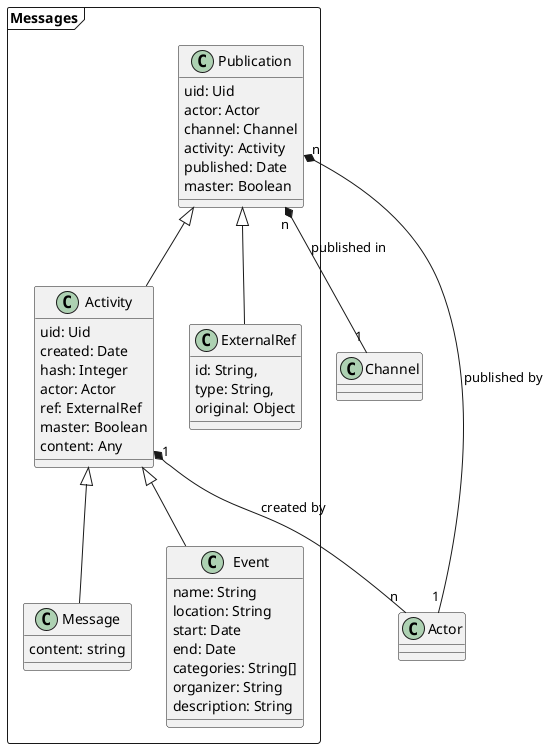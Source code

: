 @startuml

class Channel
class Actor

package Messages <<Frame>> {
    class Publication {
        uid: Uid
        actor: Actor
        channel: Channel
        activity: Activity
        published: Date
        master: Boolean
    }

    Publication "n" *-- "1" Channel : published in
    Publication "n" *-- "1" Actor : published by

    class Activity {
        uid: Uid
        created: Date
        hash: Integer
        actor: Actor
        ref: ExternalRef
        master: Boolean
        content: Any
    }

    class ExternalRef {
        id: String,
        type: String,
        original: Object
    }

    Publication <|-- Activity
    Publication <|-- ExternalRef

    class Message {
        content: string
    }

    Activity "1" *-- "n" Actor : created by

    class Event {
        name: String
        location: String
        start: Date
        end: Date
        categories: String[]
        organizer: String
        description: String
    }

'    class Attachment {
'        id: String
'        type: String (Mime-type)
'        blob: Buffer
'    }

'    Activity "1..n" *-- "n" Attachment : has
    Activity <|-- Event
    Activity <|-- Message

}

@enduml